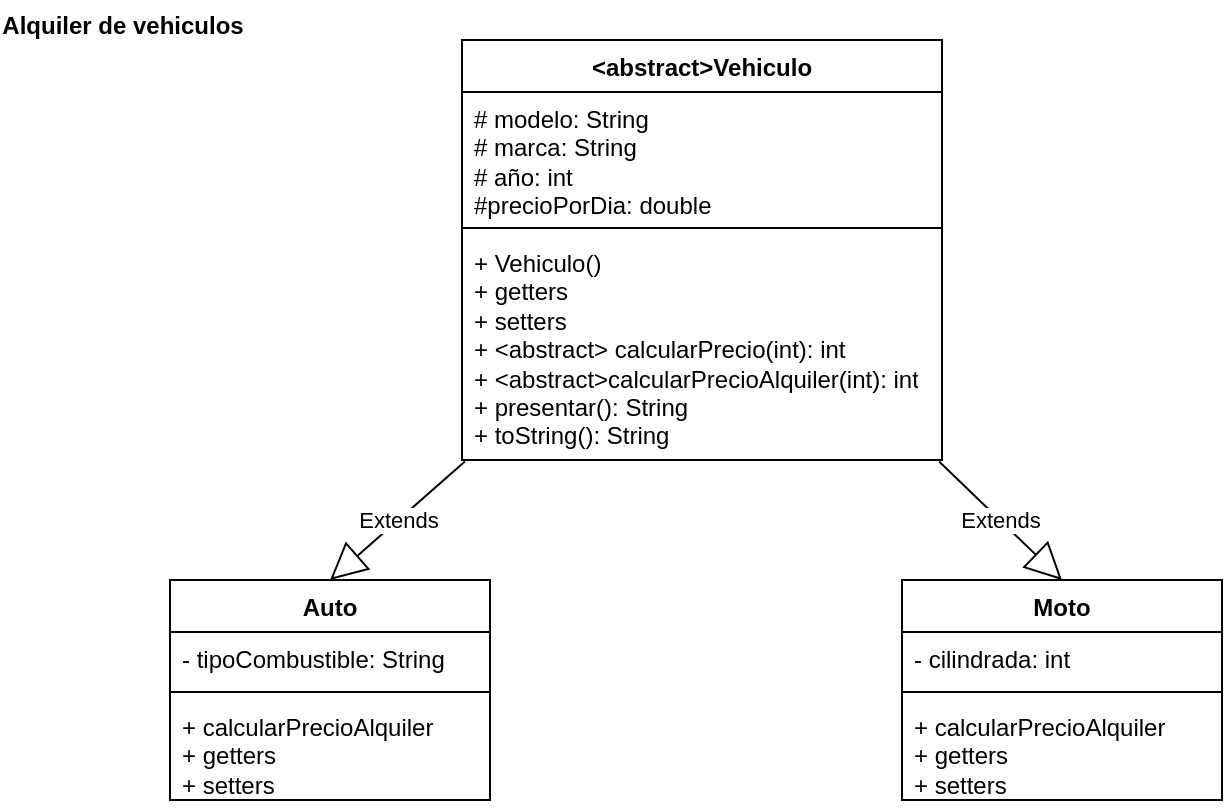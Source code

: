 <mxfile version="28.1.2">
  <diagram name="Página-1" id="dHwgdzgk47b-v6qEwVvC">
    <mxGraphModel dx="786" dy="516" grid="1" gridSize="10" guides="1" tooltips="1" connect="1" arrows="1" fold="1" page="1" pageScale="1" pageWidth="827" pageHeight="1169" math="0" shadow="0">
      <root>
        <mxCell id="0" />
        <mxCell id="1" parent="0" />
        <mxCell id="ULqsHk2cuY5sqKNWizC6-1" value="&amp;lt;abstract&amp;gt;Vehiculo" style="swimlane;fontStyle=1;align=center;verticalAlign=top;childLayout=stackLayout;horizontal=1;startSize=26;horizontalStack=0;resizeParent=1;resizeParentMax=0;resizeLast=0;collapsible=1;marginBottom=0;whiteSpace=wrap;html=1;" vertex="1" parent="1">
          <mxGeometry x="320" y="50" width="240" height="210" as="geometry" />
        </mxCell>
        <mxCell id="ULqsHk2cuY5sqKNWizC6-2" value="# modelo: String&lt;div&gt;# marca: String&lt;/div&gt;&lt;div&gt;# año: int&lt;/div&gt;&lt;div&gt;#precioPorDia: double&lt;/div&gt;" style="text;strokeColor=none;fillColor=none;align=left;verticalAlign=top;spacingLeft=4;spacingRight=4;overflow=hidden;rotatable=0;points=[[0,0.5],[1,0.5]];portConstraint=eastwest;whiteSpace=wrap;html=1;" vertex="1" parent="ULqsHk2cuY5sqKNWizC6-1">
          <mxGeometry y="26" width="240" height="64" as="geometry" />
        </mxCell>
        <mxCell id="ULqsHk2cuY5sqKNWizC6-3" value="" style="line;strokeWidth=1;fillColor=none;align=left;verticalAlign=middle;spacingTop=-1;spacingLeft=3;spacingRight=3;rotatable=0;labelPosition=right;points=[];portConstraint=eastwest;strokeColor=inherit;" vertex="1" parent="ULqsHk2cuY5sqKNWizC6-1">
          <mxGeometry y="90" width="240" height="8" as="geometry" />
        </mxCell>
        <mxCell id="ULqsHk2cuY5sqKNWizC6-4" value="+ Vehiculo()&lt;div&gt;+ getters&lt;/div&gt;&lt;div&gt;+ setters&lt;br&gt;&lt;div&gt;+ &amp;lt;abstract&amp;gt; calcularPrecio(int): int&lt;/div&gt;&lt;div&gt;+ &amp;lt;abstract&amp;gt;calcularPrecioAlquiler(int): int&lt;/div&gt;&lt;div&gt;+ presentar(): String&lt;/div&gt;&lt;div&gt;+ toString(): String&lt;/div&gt;&lt;/div&gt;" style="text;strokeColor=none;fillColor=none;align=left;verticalAlign=top;spacingLeft=4;spacingRight=4;overflow=hidden;rotatable=0;points=[[0,0.5],[1,0.5]];portConstraint=eastwest;whiteSpace=wrap;html=1;" vertex="1" parent="ULqsHk2cuY5sqKNWizC6-1">
          <mxGeometry y="98" width="240" height="112" as="geometry" />
        </mxCell>
        <mxCell id="ULqsHk2cuY5sqKNWizC6-5" value="Auto" style="swimlane;fontStyle=1;align=center;verticalAlign=top;childLayout=stackLayout;horizontal=1;startSize=26;horizontalStack=0;resizeParent=1;resizeParentMax=0;resizeLast=0;collapsible=1;marginBottom=0;whiteSpace=wrap;html=1;" vertex="1" parent="1">
          <mxGeometry x="174" y="320" width="160" height="110" as="geometry" />
        </mxCell>
        <mxCell id="ULqsHk2cuY5sqKNWizC6-6" value="- tipoCombustible: String" style="text;strokeColor=none;fillColor=none;align=left;verticalAlign=top;spacingLeft=4;spacingRight=4;overflow=hidden;rotatable=0;points=[[0,0.5],[1,0.5]];portConstraint=eastwest;whiteSpace=wrap;html=1;" vertex="1" parent="ULqsHk2cuY5sqKNWizC6-5">
          <mxGeometry y="26" width="160" height="26" as="geometry" />
        </mxCell>
        <mxCell id="ULqsHk2cuY5sqKNWizC6-7" value="" style="line;strokeWidth=1;fillColor=none;align=left;verticalAlign=middle;spacingTop=-1;spacingLeft=3;spacingRight=3;rotatable=0;labelPosition=right;points=[];portConstraint=eastwest;strokeColor=inherit;" vertex="1" parent="ULqsHk2cuY5sqKNWizC6-5">
          <mxGeometry y="52" width="160" height="8" as="geometry" />
        </mxCell>
        <mxCell id="ULqsHk2cuY5sqKNWizC6-8" value="+ calcularPrecioAlquiler&lt;div&gt;&lt;div&gt;+ getters&lt;/div&gt;&lt;div&gt;+ setters&lt;/div&gt;&lt;/div&gt;" style="text;strokeColor=none;fillColor=none;align=left;verticalAlign=top;spacingLeft=4;spacingRight=4;overflow=hidden;rotatable=0;points=[[0,0.5],[1,0.5]];portConstraint=eastwest;whiteSpace=wrap;html=1;" vertex="1" parent="ULqsHk2cuY5sqKNWizC6-5">
          <mxGeometry y="60" width="160" height="50" as="geometry" />
        </mxCell>
        <mxCell id="ULqsHk2cuY5sqKNWizC6-9" value="Moto" style="swimlane;fontStyle=1;align=center;verticalAlign=top;childLayout=stackLayout;horizontal=1;startSize=26;horizontalStack=0;resizeParent=1;resizeParentMax=0;resizeLast=0;collapsible=1;marginBottom=0;whiteSpace=wrap;html=1;" vertex="1" parent="1">
          <mxGeometry x="540" y="320" width="160" height="110" as="geometry" />
        </mxCell>
        <mxCell id="ULqsHk2cuY5sqKNWizC6-10" value="- cilindrada: int" style="text;strokeColor=none;fillColor=none;align=left;verticalAlign=top;spacingLeft=4;spacingRight=4;overflow=hidden;rotatable=0;points=[[0,0.5],[1,0.5]];portConstraint=eastwest;whiteSpace=wrap;html=1;" vertex="1" parent="ULqsHk2cuY5sqKNWizC6-9">
          <mxGeometry y="26" width="160" height="26" as="geometry" />
        </mxCell>
        <mxCell id="ULqsHk2cuY5sqKNWizC6-11" value="" style="line;strokeWidth=1;fillColor=none;align=left;verticalAlign=middle;spacingTop=-1;spacingLeft=3;spacingRight=3;rotatable=0;labelPosition=right;points=[];portConstraint=eastwest;strokeColor=inherit;" vertex="1" parent="ULqsHk2cuY5sqKNWizC6-9">
          <mxGeometry y="52" width="160" height="8" as="geometry" />
        </mxCell>
        <mxCell id="ULqsHk2cuY5sqKNWizC6-20" value="+ calcularPrecioAlquiler&lt;div&gt;&lt;div&gt;+ getters&lt;/div&gt;&lt;div&gt;+ setters&lt;/div&gt;&lt;/div&gt;" style="text;strokeColor=none;fillColor=none;align=left;verticalAlign=top;spacingLeft=4;spacingRight=4;overflow=hidden;rotatable=0;points=[[0,0.5],[1,0.5]];portConstraint=eastwest;whiteSpace=wrap;html=1;" vertex="1" parent="ULqsHk2cuY5sqKNWizC6-9">
          <mxGeometry y="60" width="160" height="50" as="geometry" />
        </mxCell>
        <mxCell id="ULqsHk2cuY5sqKNWizC6-17" value="Alquiler de vehiculos" style="text;align=center;fontStyle=1;verticalAlign=middle;spacingLeft=3;spacingRight=3;strokeColor=none;rotatable=0;points=[[0,0.5],[1,0.5]];portConstraint=eastwest;html=1;" vertex="1" parent="1">
          <mxGeometry x="110" y="30" width="80" height="26" as="geometry" />
        </mxCell>
        <mxCell id="ULqsHk2cuY5sqKNWizC6-18" value="Extends" style="endArrow=block;endSize=16;endFill=0;html=1;rounded=0;exitX=0.006;exitY=1.007;exitDx=0;exitDy=0;exitPerimeter=0;entryX=0.5;entryY=0;entryDx=0;entryDy=0;" edge="1" parent="1" source="ULqsHk2cuY5sqKNWizC6-4" target="ULqsHk2cuY5sqKNWizC6-5">
          <mxGeometry width="160" relative="1" as="geometry">
            <mxPoint x="330" y="270" as="sourcePoint" />
            <mxPoint x="490" y="270" as="targetPoint" />
          </mxGeometry>
        </mxCell>
        <mxCell id="ULqsHk2cuY5sqKNWizC6-21" value="Extends" style="endArrow=block;endSize=16;endFill=0;html=1;rounded=0;exitX=0.994;exitY=1.007;exitDx=0;exitDy=0;exitPerimeter=0;entryX=0.5;entryY=0;entryDx=0;entryDy=0;" edge="1" parent="1" source="ULqsHk2cuY5sqKNWizC6-4" target="ULqsHk2cuY5sqKNWizC6-9">
          <mxGeometry width="160" relative="1" as="geometry">
            <mxPoint x="615" y="270" as="sourcePoint" />
            <mxPoint x="490" y="359" as="targetPoint" />
          </mxGeometry>
        </mxCell>
      </root>
    </mxGraphModel>
  </diagram>
</mxfile>
